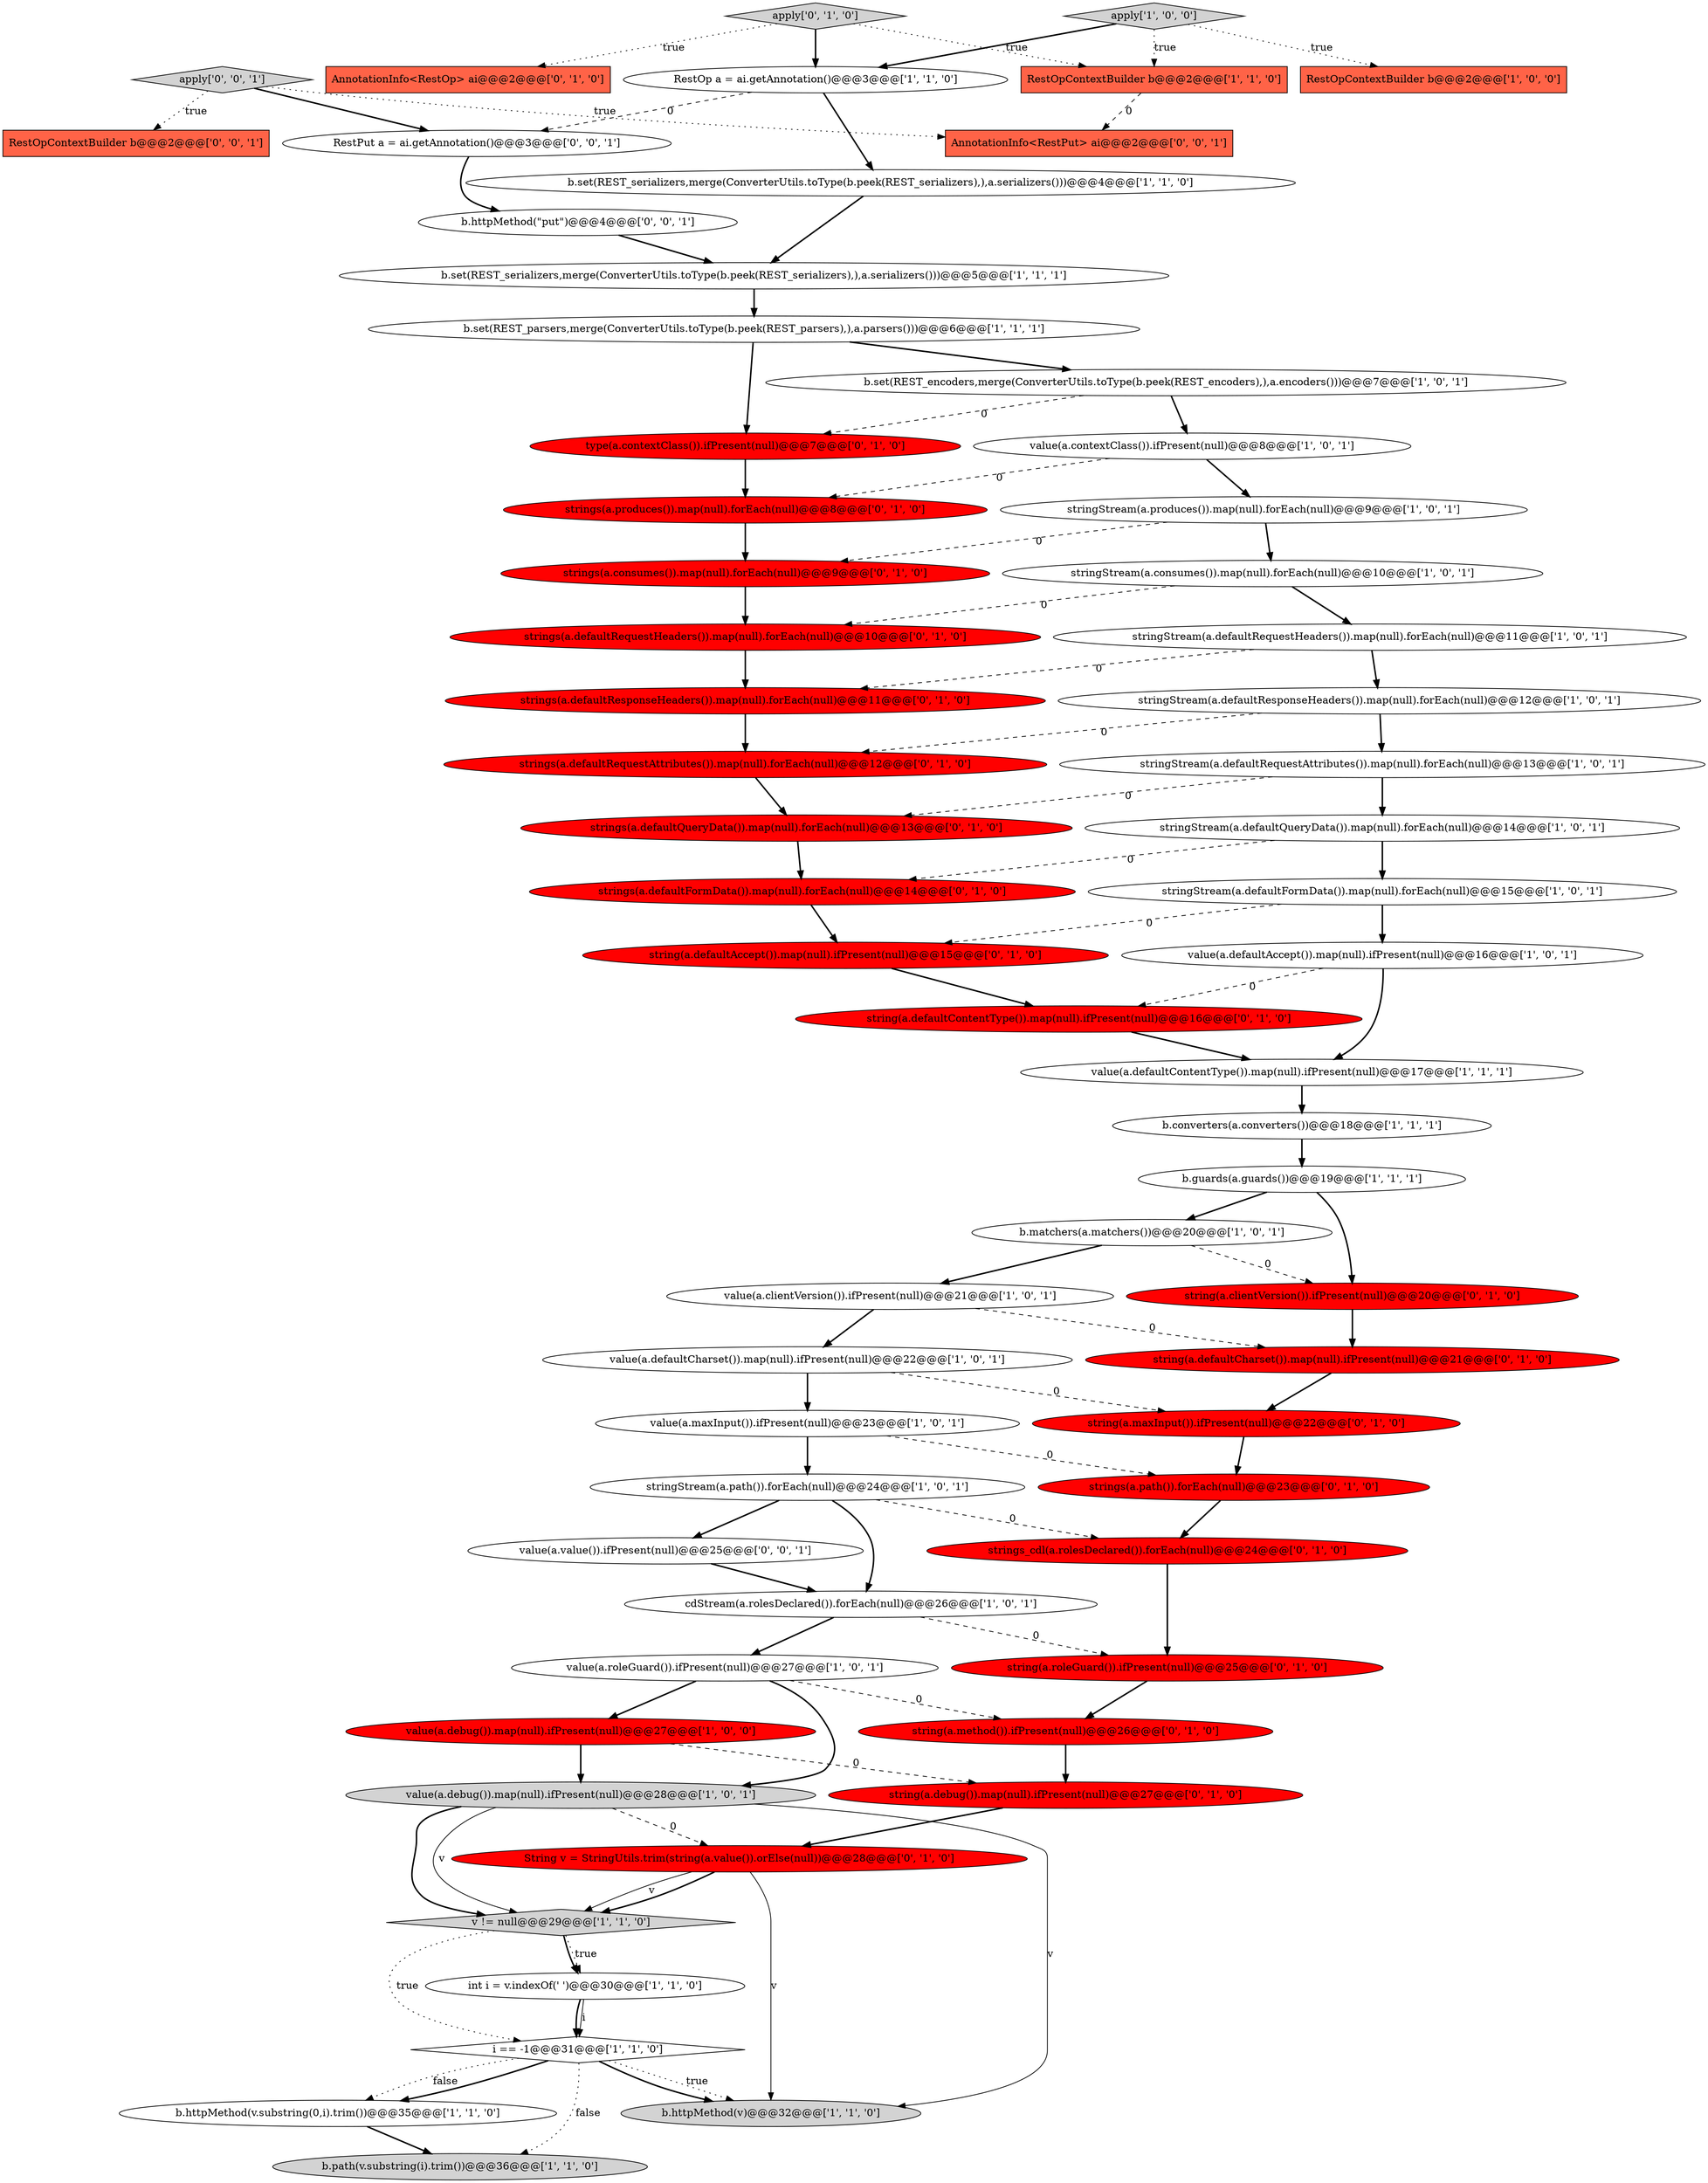 digraph {
27 [style = filled, label = "value(a.defaultContentType()).map(null).ifPresent(null)@@@17@@@['1', '1', '1']", fillcolor = white, shape = ellipse image = "AAA0AAABBB1BBB"];
24 [style = filled, label = "value(a.debug()).map(null).ifPresent(null)@@@27@@@['1', '0', '0']", fillcolor = red, shape = ellipse image = "AAA1AAABBB1BBB"];
50 [style = filled, label = "String v = StringUtils.trim(string(a.value()).orElse(null))@@@28@@@['0', '1', '0']", fillcolor = red, shape = ellipse image = "AAA1AAABBB2BBB"];
55 [style = filled, label = "strings(a.consumes()).map(null).forEach(null)@@@9@@@['0', '1', '0']", fillcolor = red, shape = ellipse image = "AAA1AAABBB2BBB"];
53 [style = filled, label = "string(a.clientVersion()).ifPresent(null)@@@20@@@['0', '1', '0']", fillcolor = red, shape = ellipse image = "AAA1AAABBB2BBB"];
56 [style = filled, label = "RestOpContextBuilder b@@@2@@@['0', '0', '1']", fillcolor = tomato, shape = box image = "AAA0AAABBB3BBB"];
21 [style = filled, label = "stringStream(a.defaultResponseHeaders()).map(null).forEach(null)@@@12@@@['1', '0', '1']", fillcolor = white, shape = ellipse image = "AAA0AAABBB1BBB"];
20 [style = filled, label = "RestOp a = ai.getAnnotation()@@@3@@@['1', '1', '0']", fillcolor = white, shape = ellipse image = "AAA0AAABBB1BBB"];
40 [style = filled, label = "strings(a.defaultRequestAttributes()).map(null).forEach(null)@@@12@@@['0', '1', '0']", fillcolor = red, shape = ellipse image = "AAA1AAABBB2BBB"];
3 [style = filled, label = "b.guards(a.guards())@@@19@@@['1', '1', '1']", fillcolor = white, shape = ellipse image = "AAA0AAABBB1BBB"];
15 [style = filled, label = "stringStream(a.defaultRequestHeaders()).map(null).forEach(null)@@@11@@@['1', '0', '1']", fillcolor = white, shape = ellipse image = "AAA0AAABBB1BBB"];
11 [style = filled, label = "value(a.roleGuard()).ifPresent(null)@@@27@@@['1', '0', '1']", fillcolor = white, shape = ellipse image = "AAA0AAABBB1BBB"];
34 [style = filled, label = "stringStream(a.defaultFormData()).map(null).forEach(null)@@@15@@@['1', '0', '1']", fillcolor = white, shape = ellipse image = "AAA0AAABBB1BBB"];
39 [style = filled, label = "string(a.defaultContentType()).map(null).ifPresent(null)@@@16@@@['0', '1', '0']", fillcolor = red, shape = ellipse image = "AAA1AAABBB2BBB"];
45 [style = filled, label = "string(a.roleGuard()).ifPresent(null)@@@25@@@['0', '1', '0']", fillcolor = red, shape = ellipse image = "AAA1AAABBB2BBB"];
47 [style = filled, label = "type(a.contextClass()).ifPresent(null)@@@7@@@['0', '1', '0']", fillcolor = red, shape = ellipse image = "AAA1AAABBB2BBB"];
17 [style = filled, label = "b.path(v.substring(i).trim())@@@36@@@['1', '1', '0']", fillcolor = lightgray, shape = ellipse image = "AAA0AAABBB1BBB"];
28 [style = filled, label = "v != null@@@29@@@['1', '1', '0']", fillcolor = lightgray, shape = diamond image = "AAA0AAABBB1BBB"];
43 [style = filled, label = "string(a.method()).ifPresent(null)@@@26@@@['0', '1', '0']", fillcolor = red, shape = ellipse image = "AAA1AAABBB2BBB"];
5 [style = filled, label = "b.set(REST_serializers,merge(ConverterUtils.toType(b.peek(REST_serializers),),a.serializers()))@@@4@@@['1', '1', '0']", fillcolor = white, shape = ellipse image = "AAA0AAABBB1BBB"];
6 [style = filled, label = "stringStream(a.defaultRequestAttributes()).map(null).forEach(null)@@@13@@@['1', '0', '1']", fillcolor = white, shape = ellipse image = "AAA0AAABBB1BBB"];
9 [style = filled, label = "RestOpContextBuilder b@@@2@@@['1', '1', '0']", fillcolor = tomato, shape = box image = "AAA0AAABBB1BBB"];
26 [style = filled, label = "value(a.contextClass()).ifPresent(null)@@@8@@@['1', '0', '1']", fillcolor = white, shape = ellipse image = "AAA0AAABBB1BBB"];
10 [style = filled, label = "b.set(REST_serializers,merge(ConverterUtils.toType(b.peek(REST_serializers),),a.serializers()))@@@5@@@['1', '1', '1']", fillcolor = white, shape = ellipse image = "AAA0AAABBB1BBB"];
58 [style = filled, label = "b.httpMethod(\"put\")@@@4@@@['0', '0', '1']", fillcolor = white, shape = ellipse image = "AAA0AAABBB3BBB"];
52 [style = filled, label = "string(a.defaultAccept()).map(null).ifPresent(null)@@@15@@@['0', '1', '0']", fillcolor = red, shape = ellipse image = "AAA1AAABBB2BBB"];
16 [style = filled, label = "int i = v.indexOf(' ')@@@30@@@['1', '1', '0']", fillcolor = white, shape = ellipse image = "AAA0AAABBB1BBB"];
41 [style = filled, label = "strings(a.defaultResponseHeaders()).map(null).forEach(null)@@@11@@@['0', '1', '0']", fillcolor = red, shape = ellipse image = "AAA1AAABBB2BBB"];
0 [style = filled, label = "i == -1@@@31@@@['1', '1', '0']", fillcolor = white, shape = diamond image = "AAA0AAABBB1BBB"];
42 [style = filled, label = "strings(a.defaultRequestHeaders()).map(null).forEach(null)@@@10@@@['0', '1', '0']", fillcolor = red, shape = ellipse image = "AAA1AAABBB2BBB"];
23 [style = filled, label = "stringStream(a.consumes()).map(null).forEach(null)@@@10@@@['1', '0', '1']", fillcolor = white, shape = ellipse image = "AAA0AAABBB1BBB"];
37 [style = filled, label = "string(a.defaultCharset()).map(null).ifPresent(null)@@@21@@@['0', '1', '0']", fillcolor = red, shape = ellipse image = "AAA1AAABBB2BBB"];
14 [style = filled, label = "value(a.clientVersion()).ifPresent(null)@@@21@@@['1', '0', '1']", fillcolor = white, shape = ellipse image = "AAA0AAABBB1BBB"];
30 [style = filled, label = "stringStream(a.path()).forEach(null)@@@24@@@['1', '0', '1']", fillcolor = white, shape = ellipse image = "AAA0AAABBB1BBB"];
49 [style = filled, label = "apply['0', '1', '0']", fillcolor = lightgray, shape = diamond image = "AAA0AAABBB2BBB"];
57 [style = filled, label = "AnnotationInfo<RestPut> ai@@@2@@@['0', '0', '1']", fillcolor = tomato, shape = box image = "AAA0AAABBB3BBB"];
59 [style = filled, label = "value(a.value()).ifPresent(null)@@@25@@@['0', '0', '1']", fillcolor = white, shape = ellipse image = "AAA0AAABBB3BBB"];
31 [style = filled, label = "b.set(REST_parsers,merge(ConverterUtils.toType(b.peek(REST_parsers),),a.parsers()))@@@6@@@['1', '1', '1']", fillcolor = white, shape = ellipse image = "AAA0AAABBB1BBB"];
35 [style = filled, label = "strings_cdl(a.rolesDeclared()).forEach(null)@@@24@@@['0', '1', '0']", fillcolor = red, shape = ellipse image = "AAA1AAABBB2BBB"];
22 [style = filled, label = "b.httpMethod(v)@@@32@@@['1', '1', '0']", fillcolor = lightgray, shape = ellipse image = "AAA0AAABBB1BBB"];
38 [style = filled, label = "string(a.maxInput()).ifPresent(null)@@@22@@@['0', '1', '0']", fillcolor = red, shape = ellipse image = "AAA1AAABBB2BBB"];
13 [style = filled, label = "apply['1', '0', '0']", fillcolor = lightgray, shape = diamond image = "AAA0AAABBB1BBB"];
18 [style = filled, label = "stringStream(a.produces()).map(null).forEach(null)@@@9@@@['1', '0', '1']", fillcolor = white, shape = ellipse image = "AAA0AAABBB1BBB"];
8 [style = filled, label = "b.httpMethod(v.substring(0,i).trim())@@@35@@@['1', '1', '0']", fillcolor = white, shape = ellipse image = "AAA0AAABBB1BBB"];
7 [style = filled, label = "RestOpContextBuilder b@@@2@@@['1', '0', '0']", fillcolor = tomato, shape = box image = "AAA0AAABBB1BBB"];
46 [style = filled, label = "AnnotationInfo<RestOp> ai@@@2@@@['0', '1', '0']", fillcolor = tomato, shape = box image = "AAA0AAABBB2BBB"];
25 [style = filled, label = "value(a.maxInput()).ifPresent(null)@@@23@@@['1', '0', '1']", fillcolor = white, shape = ellipse image = "AAA0AAABBB1BBB"];
48 [style = filled, label = "strings(a.produces()).map(null).forEach(null)@@@8@@@['0', '1', '0']", fillcolor = red, shape = ellipse image = "AAA1AAABBB2BBB"];
4 [style = filled, label = "b.matchers(a.matchers())@@@20@@@['1', '0', '1']", fillcolor = white, shape = ellipse image = "AAA0AAABBB1BBB"];
29 [style = filled, label = "value(a.defaultCharset()).map(null).ifPresent(null)@@@22@@@['1', '0', '1']", fillcolor = white, shape = ellipse image = "AAA0AAABBB1BBB"];
32 [style = filled, label = "stringStream(a.defaultQueryData()).map(null).forEach(null)@@@14@@@['1', '0', '1']", fillcolor = white, shape = ellipse image = "AAA0AAABBB1BBB"];
61 [style = filled, label = "RestPut a = ai.getAnnotation()@@@3@@@['0', '0', '1']", fillcolor = white, shape = ellipse image = "AAA0AAABBB3BBB"];
60 [style = filled, label = "apply['0', '0', '1']", fillcolor = lightgray, shape = diamond image = "AAA0AAABBB3BBB"];
44 [style = filled, label = "strings(a.defaultQueryData()).map(null).forEach(null)@@@13@@@['0', '1', '0']", fillcolor = red, shape = ellipse image = "AAA1AAABBB2BBB"];
19 [style = filled, label = "cdStream(a.rolesDeclared()).forEach(null)@@@26@@@['1', '0', '1']", fillcolor = white, shape = ellipse image = "AAA0AAABBB1BBB"];
54 [style = filled, label = "string(a.debug()).map(null).ifPresent(null)@@@27@@@['0', '1', '0']", fillcolor = red, shape = ellipse image = "AAA1AAABBB2BBB"];
1 [style = filled, label = "b.converters(a.converters())@@@18@@@['1', '1', '1']", fillcolor = white, shape = ellipse image = "AAA0AAABBB1BBB"];
36 [style = filled, label = "strings(a.path()).forEach(null)@@@23@@@['0', '1', '0']", fillcolor = red, shape = ellipse image = "AAA1AAABBB2BBB"];
51 [style = filled, label = "strings(a.defaultFormData()).map(null).forEach(null)@@@14@@@['0', '1', '0']", fillcolor = red, shape = ellipse image = "AAA1AAABBB2BBB"];
33 [style = filled, label = "value(a.debug()).map(null).ifPresent(null)@@@28@@@['1', '0', '1']", fillcolor = lightgray, shape = ellipse image = "AAA0AAABBB1BBB"];
2 [style = filled, label = "value(a.defaultAccept()).map(null).ifPresent(null)@@@16@@@['1', '0', '1']", fillcolor = white, shape = ellipse image = "AAA0AAABBB1BBB"];
12 [style = filled, label = "b.set(REST_encoders,merge(ConverterUtils.toType(b.peek(REST_encoders),),a.encoders()))@@@7@@@['1', '0', '1']", fillcolor = white, shape = ellipse image = "AAA0AAABBB1BBB"];
42->41 [style = bold, label=""];
16->0 [style = bold, label=""];
15->21 [style = bold, label=""];
25->30 [style = bold, label=""];
30->35 [style = dashed, label="0"];
28->16 [style = dotted, label="true"];
33->50 [style = dashed, label="0"];
19->11 [style = bold, label=""];
32->34 [style = bold, label=""];
3->4 [style = bold, label=""];
18->55 [style = dashed, label="0"];
44->51 [style = bold, label=""];
45->43 [style = bold, label=""];
34->2 [style = bold, label=""];
25->36 [style = dashed, label="0"];
37->38 [style = bold, label=""];
0->8 [style = bold, label=""];
11->33 [style = bold, label=""];
35->45 [style = bold, label=""];
13->20 [style = bold, label=""];
11->43 [style = dashed, label="0"];
20->61 [style = dashed, label="0"];
13->9 [style = dotted, label="true"];
6->32 [style = bold, label=""];
5->10 [style = bold, label=""];
4->53 [style = dashed, label="0"];
10->31 [style = bold, label=""];
47->48 [style = bold, label=""];
33->28 [style = bold, label=""];
13->7 [style = dotted, label="true"];
19->45 [style = dashed, label="0"];
3->53 [style = bold, label=""];
50->28 [style = bold, label=""];
33->28 [style = solid, label="v"];
8->17 [style = bold, label=""];
30->19 [style = bold, label=""];
12->47 [style = dashed, label="0"];
48->55 [style = bold, label=""];
2->39 [style = dashed, label="0"];
34->52 [style = dashed, label="0"];
2->27 [style = bold, label=""];
29->38 [style = dashed, label="0"];
31->47 [style = bold, label=""];
36->35 [style = bold, label=""];
49->46 [style = dotted, label="true"];
16->0 [style = solid, label="i"];
4->14 [style = bold, label=""];
14->37 [style = dashed, label="0"];
60->56 [style = dotted, label="true"];
18->23 [style = bold, label=""];
0->8 [style = dotted, label="false"];
49->9 [style = dotted, label="true"];
23->15 [style = bold, label=""];
1->3 [style = bold, label=""];
60->57 [style = dotted, label="true"];
0->17 [style = dotted, label="false"];
51->52 [style = bold, label=""];
11->24 [style = bold, label=""];
55->42 [style = bold, label=""];
31->12 [style = bold, label=""];
15->41 [style = dashed, label="0"];
24->33 [style = bold, label=""];
53->37 [style = bold, label=""];
28->0 [style = dotted, label="true"];
60->61 [style = bold, label=""];
41->40 [style = bold, label=""];
32->51 [style = dashed, label="0"];
58->10 [style = bold, label=""];
14->29 [style = bold, label=""];
30->59 [style = bold, label=""];
43->54 [style = bold, label=""];
49->20 [style = bold, label=""];
26->48 [style = dashed, label="0"];
40->44 [style = bold, label=""];
27->1 [style = bold, label=""];
52->39 [style = bold, label=""];
21->6 [style = bold, label=""];
9->57 [style = dashed, label="0"];
50->28 [style = solid, label="v"];
29->25 [style = bold, label=""];
33->22 [style = solid, label="v"];
38->36 [style = bold, label=""];
12->26 [style = bold, label=""];
61->58 [style = bold, label=""];
39->27 [style = bold, label=""];
28->16 [style = bold, label=""];
20->5 [style = bold, label=""];
0->22 [style = dotted, label="true"];
54->50 [style = bold, label=""];
24->54 [style = dashed, label="0"];
0->22 [style = bold, label=""];
21->40 [style = dashed, label="0"];
50->22 [style = solid, label="v"];
23->42 [style = dashed, label="0"];
6->44 [style = dashed, label="0"];
26->18 [style = bold, label=""];
59->19 [style = bold, label=""];
}
